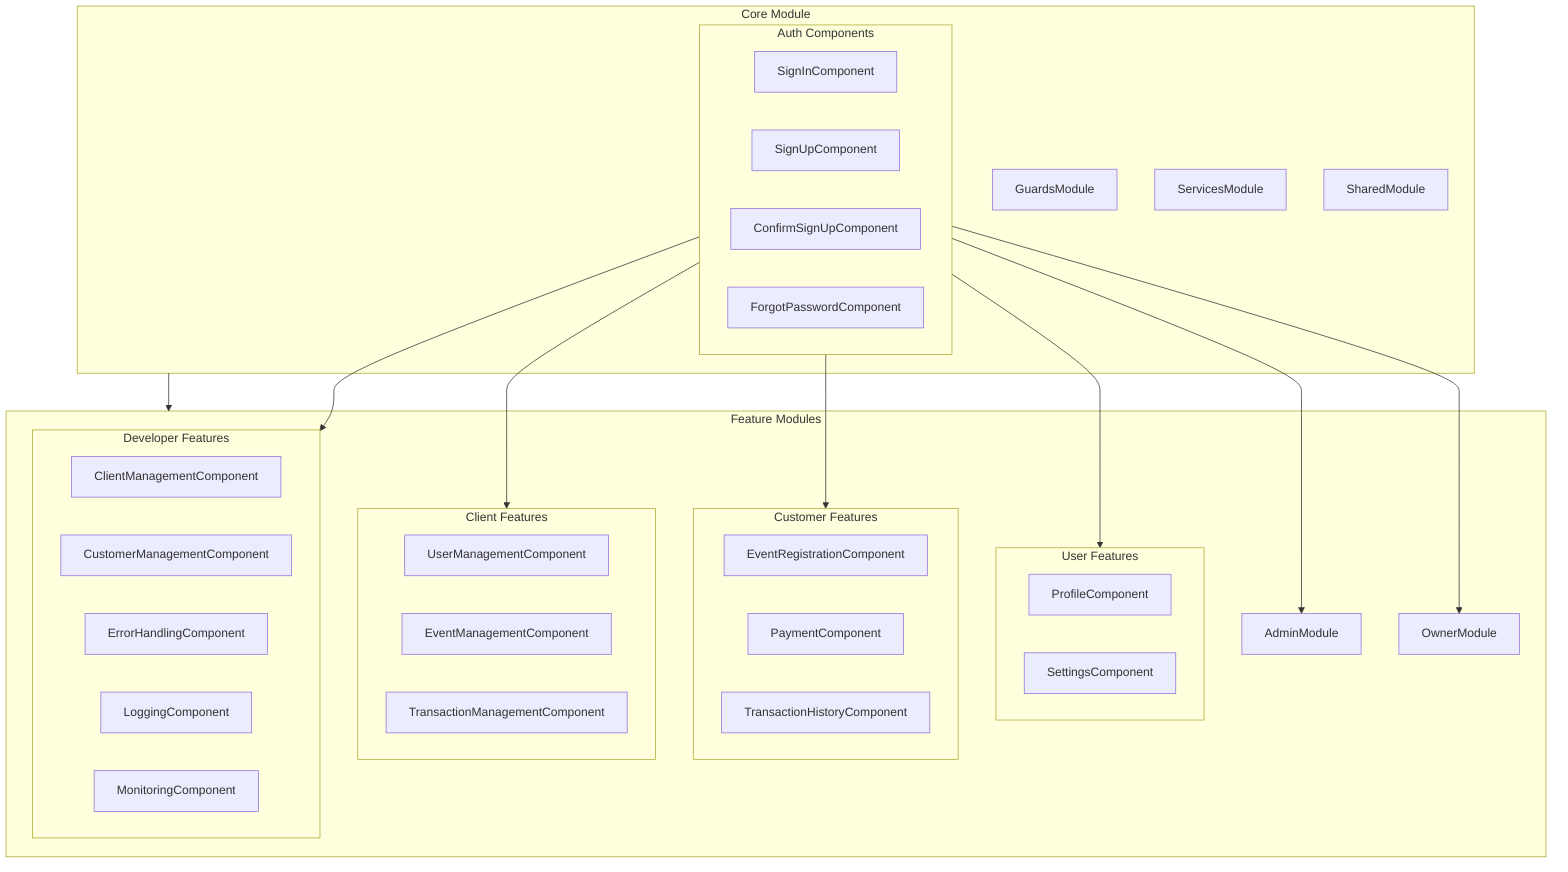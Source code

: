 graph TD
    subgraph Core ["Core Module"]
        Auth["AuthModule"]
        Guards["GuardsModule"]
        Services["ServicesModule"]
        Shared["SharedModule"]
    end

    subgraph Features ["Feature Modules"]
        User["UserModule"]
        Customer["CustomerModule"]
        Client["ClientModule"]
        Developer["DeveloperModule"]
        Admin["AdminModule"]
        Owner["OwnerModule"]
    end

    subgraph User ["User Features"]
        Profile["ProfileComponent"]
        Settings["SettingsComponent"]
    end

    subgraph Auth ["Auth Components"]
        SignIn["SignInComponent"]
        SignUp["SignUpComponent"]
        ConfirmSignUp["ConfirmSignUpComponent"]
        ForgotPassword["ForgotPasswordComponent"]
    end

    subgraph Customer ["Customer Features"]
        EventReg["EventRegistrationComponent"]
        Payment["PaymentComponent"]
        History["TransactionHistoryComponent"]
    end

    subgraph Client ["Client Features"]
        UserMgmt["UserManagementComponent"]
        EventMgmt["EventManagementComponent"]
        TransMgmt["TransactionManagementComponent"]
    end

    subgraph Developer ["Developer Features"]
        ClientMgmt["ClientManagementComponent"]
        CustMgmt["CustomerManagementComponent"]
        ErrorHandler["ErrorHandlingComponent"]
        Logger["LoggingComponent"]
        Monitor["MonitoringComponent"]
    end

    Core --> Features
    Auth --> User
    Auth --> Customer
    Auth --> Client
    Auth --> Developer
    Auth --> Admin
    Auth --> Owner